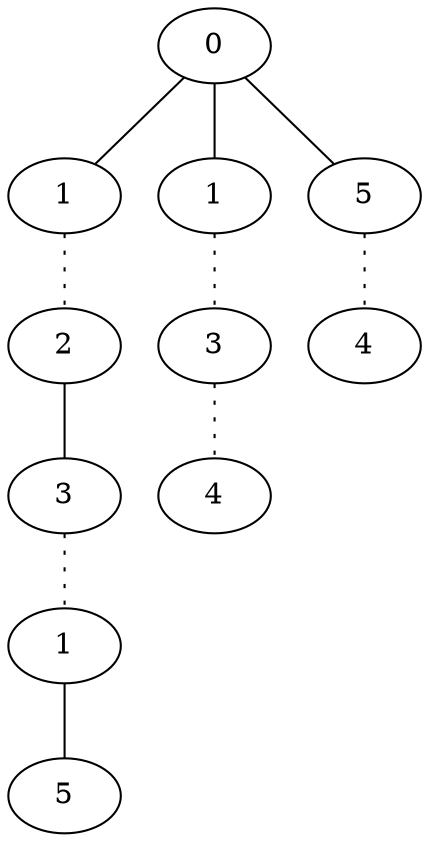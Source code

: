 graph {
a0[label=0];
a1[label=1];
a2[label=2];
a3[label=3];
a4[label=1];
a5[label=5];
a6[label=1];
a7[label=3];
a8[label=4];
a9[label=5];
a10[label=4];
a0 -- a1;
a0 -- a6;
a0 -- a9;
a1 -- a2 [style=dotted];
a2 -- a3;
a3 -- a4 [style=dotted];
a4 -- a5;
a6 -- a7 [style=dotted];
a7 -- a8 [style=dotted];
a9 -- a10 [style=dotted];
}
